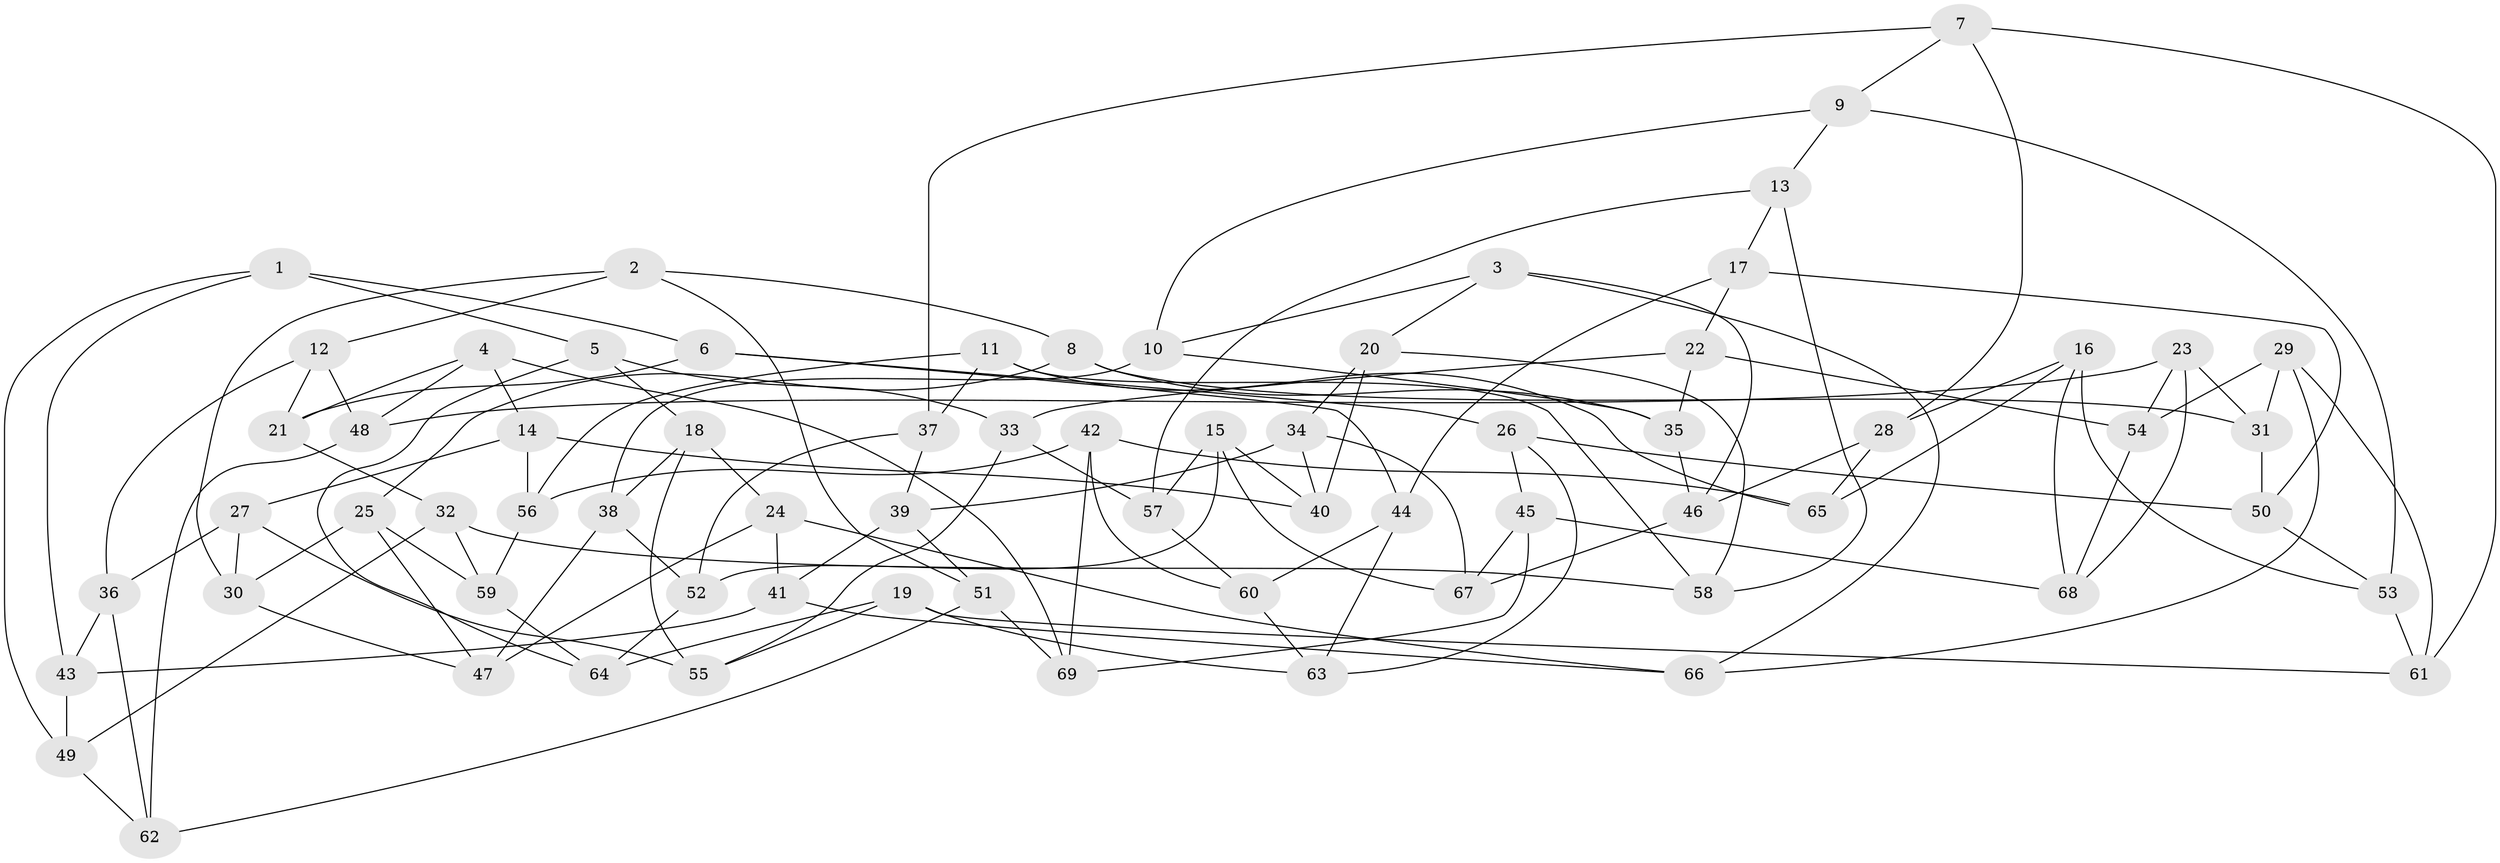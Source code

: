 // Generated by graph-tools (version 1.1) at 2025/50/03/09/25 03:50:57]
// undirected, 69 vertices, 138 edges
graph export_dot {
graph [start="1"]
  node [color=gray90,style=filled];
  1;
  2;
  3;
  4;
  5;
  6;
  7;
  8;
  9;
  10;
  11;
  12;
  13;
  14;
  15;
  16;
  17;
  18;
  19;
  20;
  21;
  22;
  23;
  24;
  25;
  26;
  27;
  28;
  29;
  30;
  31;
  32;
  33;
  34;
  35;
  36;
  37;
  38;
  39;
  40;
  41;
  42;
  43;
  44;
  45;
  46;
  47;
  48;
  49;
  50;
  51;
  52;
  53;
  54;
  55;
  56;
  57;
  58;
  59;
  60;
  61;
  62;
  63;
  64;
  65;
  66;
  67;
  68;
  69;
  1 -- 5;
  1 -- 6;
  1 -- 43;
  1 -- 49;
  2 -- 12;
  2 -- 8;
  2 -- 30;
  2 -- 51;
  3 -- 20;
  3 -- 66;
  3 -- 10;
  3 -- 46;
  4 -- 14;
  4 -- 21;
  4 -- 69;
  4 -- 48;
  5 -- 33;
  5 -- 18;
  5 -- 64;
  6 -- 21;
  6 -- 44;
  6 -- 26;
  7 -- 9;
  7 -- 28;
  7 -- 37;
  7 -- 61;
  8 -- 31;
  8 -- 25;
  8 -- 35;
  9 -- 10;
  9 -- 13;
  9 -- 53;
  10 -- 35;
  10 -- 38;
  11 -- 56;
  11 -- 37;
  11 -- 58;
  11 -- 65;
  12 -- 48;
  12 -- 21;
  12 -- 36;
  13 -- 57;
  13 -- 17;
  13 -- 58;
  14 -- 56;
  14 -- 27;
  14 -- 40;
  15 -- 52;
  15 -- 67;
  15 -- 57;
  15 -- 40;
  16 -- 68;
  16 -- 65;
  16 -- 53;
  16 -- 28;
  17 -- 22;
  17 -- 50;
  17 -- 44;
  18 -- 38;
  18 -- 24;
  18 -- 55;
  19 -- 64;
  19 -- 61;
  19 -- 55;
  19 -- 63;
  20 -- 58;
  20 -- 34;
  20 -- 40;
  21 -- 32;
  22 -- 35;
  22 -- 54;
  22 -- 33;
  23 -- 31;
  23 -- 48;
  23 -- 68;
  23 -- 54;
  24 -- 47;
  24 -- 66;
  24 -- 41;
  25 -- 59;
  25 -- 47;
  25 -- 30;
  26 -- 50;
  26 -- 63;
  26 -- 45;
  27 -- 36;
  27 -- 30;
  27 -- 55;
  28 -- 46;
  28 -- 65;
  29 -- 66;
  29 -- 61;
  29 -- 54;
  29 -- 31;
  30 -- 47;
  31 -- 50;
  32 -- 49;
  32 -- 58;
  32 -- 59;
  33 -- 55;
  33 -- 57;
  34 -- 39;
  34 -- 67;
  34 -- 40;
  35 -- 46;
  36 -- 43;
  36 -- 62;
  37 -- 52;
  37 -- 39;
  38 -- 47;
  38 -- 52;
  39 -- 51;
  39 -- 41;
  41 -- 66;
  41 -- 43;
  42 -- 69;
  42 -- 65;
  42 -- 56;
  42 -- 60;
  43 -- 49;
  44 -- 63;
  44 -- 60;
  45 -- 69;
  45 -- 68;
  45 -- 67;
  46 -- 67;
  48 -- 62;
  49 -- 62;
  50 -- 53;
  51 -- 69;
  51 -- 62;
  52 -- 64;
  53 -- 61;
  54 -- 68;
  56 -- 59;
  57 -- 60;
  59 -- 64;
  60 -- 63;
}
